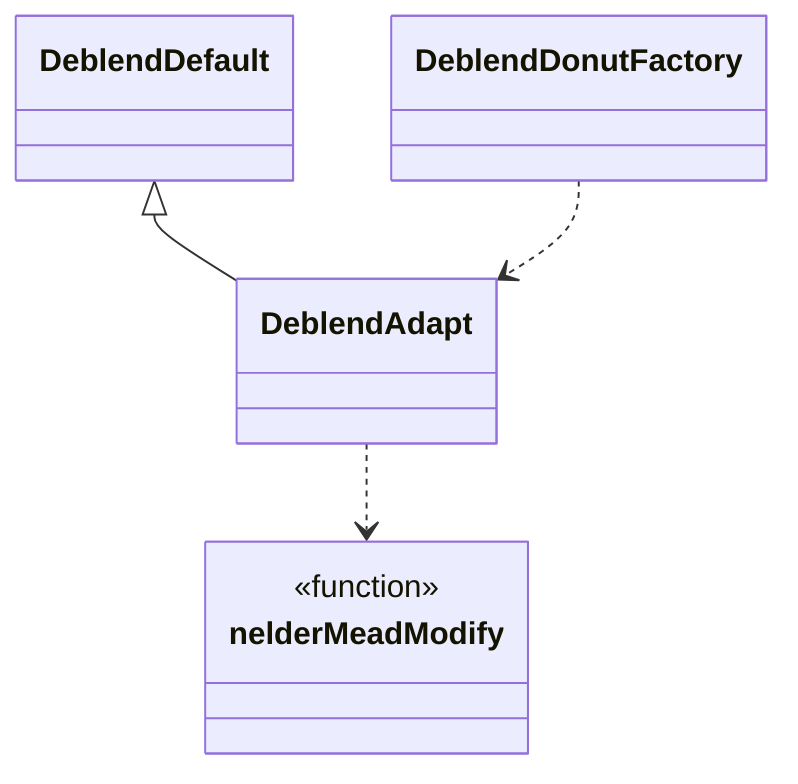 classDiagram

class nelderMeadModify
<<function>> nelderMeadModify
DeblendDefault <|-- DeblendAdapt
DeblendDonutFactory ..> DeblendAdapt
DeblendAdapt ..> nelderMeadModify
